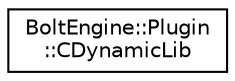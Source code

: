 digraph "Graphical Class Hierarchy"
{
  edge [fontname="Helvetica",fontsize="10",labelfontname="Helvetica",labelfontsize="10"];
  node [fontname="Helvetica",fontsize="10",shape=record];
  rankdir="LR";
  Node1 [label="BoltEngine::Plugin\l::CDynamicLib",height=0.2,width=0.4,color="black", fillcolor="white", style="filled",URL="$class_bolt_engine_1_1_plugin_1_1_c_dynamic_lib.html"];
}
